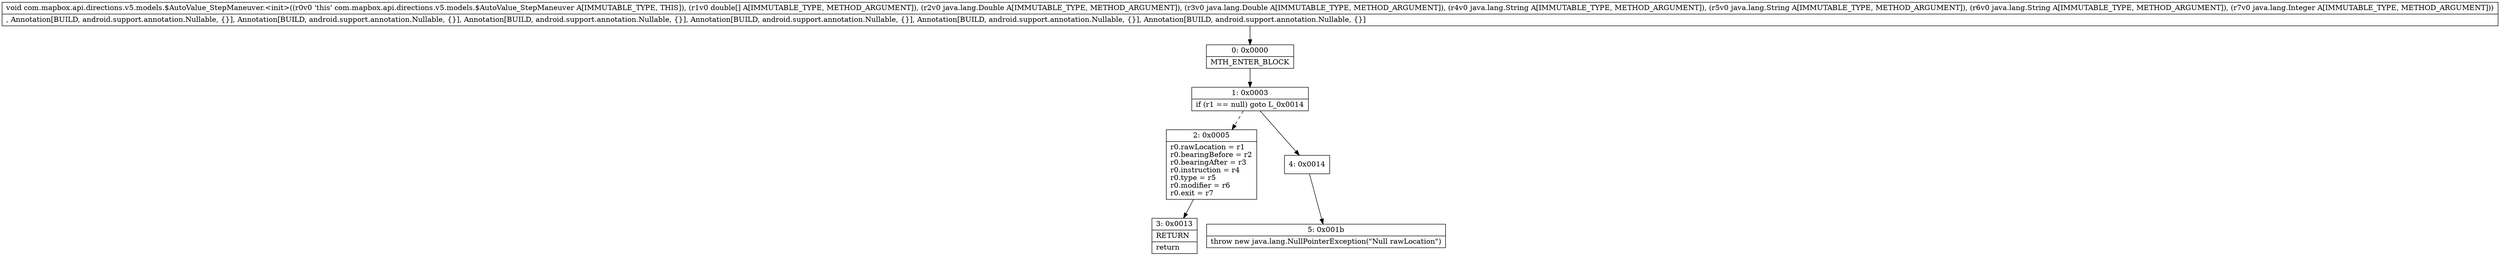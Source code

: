 digraph "CFG forcom.mapbox.api.directions.v5.models.$AutoValue_StepManeuver.\<init\>([DLjava\/lang\/Double;Ljava\/lang\/Double;Ljava\/lang\/String;Ljava\/lang\/String;Ljava\/lang\/String;Ljava\/lang\/Integer;)V" {
Node_0 [shape=record,label="{0\:\ 0x0000|MTH_ENTER_BLOCK\l}"];
Node_1 [shape=record,label="{1\:\ 0x0003|if (r1 == null) goto L_0x0014\l}"];
Node_2 [shape=record,label="{2\:\ 0x0005|r0.rawLocation = r1\lr0.bearingBefore = r2\lr0.bearingAfter = r3\lr0.instruction = r4\lr0.type = r5\lr0.modifier = r6\lr0.exit = r7\l}"];
Node_3 [shape=record,label="{3\:\ 0x0013|RETURN\l|return\l}"];
Node_4 [shape=record,label="{4\:\ 0x0014}"];
Node_5 [shape=record,label="{5\:\ 0x001b|throw new java.lang.NullPointerException(\"Null rawLocation\")\l}"];
MethodNode[shape=record,label="{void com.mapbox.api.directions.v5.models.$AutoValue_StepManeuver.\<init\>((r0v0 'this' com.mapbox.api.directions.v5.models.$AutoValue_StepManeuver A[IMMUTABLE_TYPE, THIS]), (r1v0 double[] A[IMMUTABLE_TYPE, METHOD_ARGUMENT]), (r2v0 java.lang.Double A[IMMUTABLE_TYPE, METHOD_ARGUMENT]), (r3v0 java.lang.Double A[IMMUTABLE_TYPE, METHOD_ARGUMENT]), (r4v0 java.lang.String A[IMMUTABLE_TYPE, METHOD_ARGUMENT]), (r5v0 java.lang.String A[IMMUTABLE_TYPE, METHOD_ARGUMENT]), (r6v0 java.lang.String A[IMMUTABLE_TYPE, METHOD_ARGUMENT]), (r7v0 java.lang.Integer A[IMMUTABLE_TYPE, METHOD_ARGUMENT]))  | , Annotation[BUILD, android.support.annotation.Nullable, \{\}], Annotation[BUILD, android.support.annotation.Nullable, \{\}], Annotation[BUILD, android.support.annotation.Nullable, \{\}], Annotation[BUILD, android.support.annotation.Nullable, \{\}], Annotation[BUILD, android.support.annotation.Nullable, \{\}], Annotation[BUILD, android.support.annotation.Nullable, \{\}]\l}"];
MethodNode -> Node_0;
Node_0 -> Node_1;
Node_1 -> Node_2[style=dashed];
Node_1 -> Node_4;
Node_2 -> Node_3;
Node_4 -> Node_5;
}

